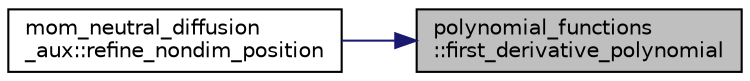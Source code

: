 digraph "polynomial_functions::first_derivative_polynomial"
{
 // INTERACTIVE_SVG=YES
 // LATEX_PDF_SIZE
  edge [fontname="Helvetica",fontsize="10",labelfontname="Helvetica",labelfontsize="10"];
  node [fontname="Helvetica",fontsize="10",shape=record];
  rankdir="RL";
  Node1 [label="polynomial_functions\l::first_derivative_polynomial",height=0.2,width=0.4,color="black", fillcolor="grey75", style="filled", fontcolor="black",tooltip="Calculates the first derivative of a polynomial evaluated at a point x."];
  Node1 -> Node2 [dir="back",color="midnightblue",fontsize="10",style="solid",fontname="Helvetica"];
  Node2 [label="mom_neutral_diffusion\l_aux::refine_nondim_position",height=0.2,width=0.4,color="black", fillcolor="white", style="filled",URL="$namespacemom__neutral__diffusion__aux.html#ad302934829676e3e00fad2f704fee5e4",tooltip="Use root-finding methods to find where dRho = 0, based on the equation of state and the polynomial re..."];
}
